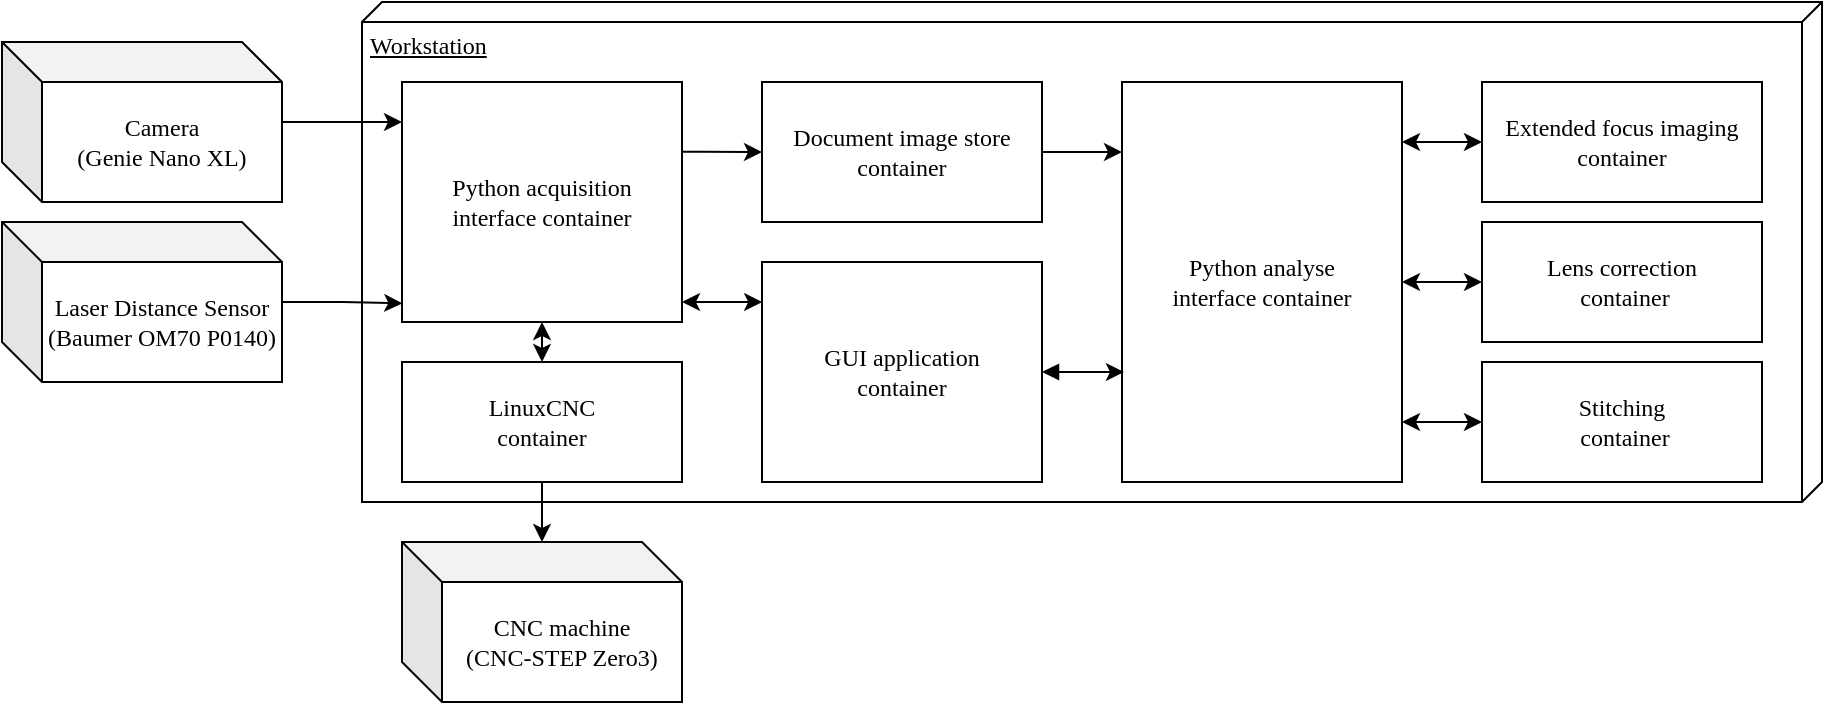 <mxfile version="24.7.16" pages="4">
  <diagram name="communication_diagram" id="5f0bae14-7c28-e335-631c-24af17079c00">
    <mxGraphModel dx="2609" dy="-8" grid="1" gridSize="10" guides="1" tooltips="1" connect="1" arrows="1" fold="1" page="1" pageScale="1" pageWidth="1100" pageHeight="850" background="none" math="0" shadow="0">
      <root>
        <mxCell id="0" />
        <mxCell id="1" parent="0" />
        <mxCell id="rSAjdblvPVD0aBylpk1Q-1" value="Workstation" style="verticalAlign=top;align=left;spacingTop=8;spacingLeft=2;spacingRight=12;shape=cube;size=10;direction=south;fontStyle=4;html=1;rounded=0;shadow=0;comic=0;labelBackgroundColor=none;strokeWidth=1;fontFamily=Verdana;fontSize=12" parent="1" vertex="1">
          <mxGeometry x="-890" y="880" width="730" height="250" as="geometry" />
        </mxCell>
        <mxCell id="PVEMOp4oXhmw6926ZOm0-3" value="CNC machine&lt;br&gt;(CNC-STEP Zero3)" style="shape=cube;whiteSpace=wrap;html=1;boundedLbl=1;backgroundOutline=1;darkOpacity=0.05;darkOpacity2=0.1;fontFamily=Verdana;" parent="1" vertex="1">
          <mxGeometry x="-870" y="1150" width="140" height="80" as="geometry" />
        </mxCell>
        <mxCell id="PVEMOp4oXhmw6926ZOm0-4" value="Camera&lt;br&gt;(Genie Nano XL)" style="shape=cube;whiteSpace=wrap;html=1;boundedLbl=1;backgroundOutline=1;darkOpacity=0.05;darkOpacity2=0.1;fontFamily=Verdana;" parent="1" vertex="1">
          <mxGeometry x="-1070" y="900" width="140" height="80" as="geometry" />
        </mxCell>
        <mxCell id="PVEMOp4oXhmw6926ZOm0-5" value="Laser&amp;nbsp;Distance Sensor&lt;br&gt;(Baumer OM70 P0140)" style="shape=cube;whiteSpace=wrap;html=1;boundedLbl=1;backgroundOutline=1;darkOpacity=0.05;darkOpacity2=0.1;fontFamily=Verdana;" parent="1" vertex="1">
          <mxGeometry x="-1070" y="990" width="140" height="80" as="geometry" />
        </mxCell>
        <mxCell id="PVEMOp4oXhmw6926ZOm0-6" value="Python acquisition&lt;br&gt;interface container" style="rounded=0;whiteSpace=wrap;html=1;fontFamily=Verdana;" parent="1" vertex="1">
          <mxGeometry x="-870" y="920" width="140" height="120" as="geometry" />
        </mxCell>
        <mxCell id="rSAjdblvPVD0aBylpk1Q-13" value="" style="edgeStyle=orthogonalEdgeStyle;rounded=0;orthogonalLoop=1;jettySize=auto;html=1;" parent="1" source="PVEMOp4oXhmw6926ZOm0-4" target="PVEMOp4oXhmw6926ZOm0-6" edge="1">
          <mxGeometry relative="1" as="geometry">
            <Array as="points">
              <mxPoint x="-880" y="940" />
              <mxPoint x="-880" y="940" />
            </Array>
          </mxGeometry>
        </mxCell>
        <mxCell id="rSAjdblvPVD0aBylpk1Q-22" style="edgeStyle=orthogonalEdgeStyle;rounded=0;orthogonalLoop=1;jettySize=auto;html=1;entryX=0.001;entryY=0.922;entryDx=0;entryDy=0;entryPerimeter=0;" parent="1" source="PVEMOp4oXhmw6926ZOm0-5" target="PVEMOp4oXhmw6926ZOm0-6" edge="1">
          <mxGeometry relative="1" as="geometry" />
        </mxCell>
        <mxCell id="PVEMOp4oXhmw6926ZOm0-12" value="&lt;span style=&quot;text-align: left;&quot;&gt;LinuxCNC&lt;/span&gt;&lt;br style=&quot;text-align: left;&quot;&gt;&lt;span style=&quot;text-align: left;&quot;&gt;container&lt;/span&gt;" style="rounded=0;whiteSpace=wrap;html=1;fontFamily=Verdana;" parent="1" vertex="1">
          <mxGeometry x="-870" y="1060" width="140" height="60" as="geometry" />
        </mxCell>
        <mxCell id="PVEMOp4oXhmw6926ZOm0-2" value="" style="edgeStyle=orthogonalEdgeStyle;rounded=0;orthogonalLoop=1;jettySize=auto;html=1;fontFamily=Verdana;" parent="1" source="PVEMOp4oXhmw6926ZOm0-12" target="PVEMOp4oXhmw6926ZOm0-3" edge="1">
          <mxGeometry relative="1" as="geometry" />
        </mxCell>
        <mxCell id="PVEMOp4oXhmw6926ZOm0-14" value="" style="endArrow=classic;startArrow=classic;html=1;rounded=0;exitX=0.5;exitY=1;exitDx=0;exitDy=0;entryX=0.5;entryY=0;entryDx=0;entryDy=0;fontFamily=Verdana;" parent="1" source="PVEMOp4oXhmw6926ZOm0-6" target="PVEMOp4oXhmw6926ZOm0-12" edge="1">
          <mxGeometry width="50" height="50" relative="1" as="geometry">
            <mxPoint x="-720" y="1010" as="sourcePoint" />
            <mxPoint x="-670" y="960" as="targetPoint" />
          </mxGeometry>
        </mxCell>
        <mxCell id="rSAjdblvPVD0aBylpk1Q-2" value="Python analyse&lt;br&gt;interface container" style="rounded=0;whiteSpace=wrap;html=1;fontFamily=Verdana;" parent="1" vertex="1">
          <mxGeometry x="-510" y="920" width="140" height="200" as="geometry" />
        </mxCell>
        <mxCell id="rSAjdblvPVD0aBylpk1Q-30" style="edgeStyle=orthogonalEdgeStyle;rounded=0;orthogonalLoop=1;jettySize=auto;html=1;entryX=0.007;entryY=0.725;entryDx=0;entryDy=0;entryPerimeter=0;startArrow=block;startFill=1;" parent="1" source="rSAjdblvPVD0aBylpk1Q-3" target="rSAjdblvPVD0aBylpk1Q-2" edge="1">
          <mxGeometry relative="1" as="geometry" />
        </mxCell>
        <mxCell id="rSAjdblvPVD0aBylpk1Q-3" value="GUI application &lt;br&gt;container" style="rounded=0;whiteSpace=wrap;html=1;fontFamily=Verdana;" parent="1" vertex="1">
          <mxGeometry x="-690" y="1010" width="140" height="110" as="geometry" />
        </mxCell>
        <mxCell id="rSAjdblvPVD0aBylpk1Q-28" style="edgeStyle=orthogonalEdgeStyle;rounded=0;orthogonalLoop=1;jettySize=auto;html=1;entryX=0;entryY=0.175;entryDx=0;entryDy=0;entryPerimeter=0;" parent="1" source="rSAjdblvPVD0aBylpk1Q-4" target="rSAjdblvPVD0aBylpk1Q-2" edge="1">
          <mxGeometry relative="1" as="geometry" />
        </mxCell>
        <mxCell id="rSAjdblvPVD0aBylpk1Q-4" value="Document image store&lt;br&gt;container" style="rounded=0;whiteSpace=wrap;html=1;fontFamily=Verdana;" parent="1" vertex="1">
          <mxGeometry x="-690" y="920" width="140" height="70" as="geometry" />
        </mxCell>
        <mxCell id="rSAjdblvPVD0aBylpk1Q-8" value="" style="endArrow=classic;startArrow=classic;html=1;rounded=0;fontFamily=Verdana;entryX=0.6;entryY=0.607;entryDx=0;entryDy=0;entryPerimeter=0;" parent="1" edge="1">
          <mxGeometry width="50" height="50" relative="1" as="geometry">
            <mxPoint x="-730" y="1029.98" as="sourcePoint" />
            <mxPoint x="-689.92" y="1030" as="targetPoint" />
            <Array as="points">
              <mxPoint x="-720" y="1029.98" />
            </Array>
          </mxGeometry>
        </mxCell>
        <mxCell id="rSAjdblvPVD0aBylpk1Q-23" value="" style="endArrow=classic;startArrow=none;html=1;rounded=0;fontFamily=Verdana;startFill=0;entryX=0;entryY=0.5;entryDx=0;entryDy=0;" parent="1" target="rSAjdblvPVD0aBylpk1Q-4" edge="1">
          <mxGeometry width="50" height="50" relative="1" as="geometry">
            <mxPoint x="-730" y="954.91" as="sourcePoint" />
            <mxPoint x="-710" y="954.91" as="targetPoint" />
            <Array as="points">
              <mxPoint x="-720" y="954.91" />
            </Array>
          </mxGeometry>
        </mxCell>
        <mxCell id="rSAjdblvPVD0aBylpk1Q-25" style="edgeStyle=orthogonalEdgeStyle;rounded=0;orthogonalLoop=1;jettySize=auto;html=1;exitX=0.5;exitY=1;exitDx=0;exitDy=0;" parent="1" source="rSAjdblvPVD0aBylpk1Q-4" target="rSAjdblvPVD0aBylpk1Q-4" edge="1">
          <mxGeometry relative="1" as="geometry" />
        </mxCell>
        <mxCell id="mggIa8XdFWRlUYRtmsSn-5" value="" style="edgeStyle=orthogonalEdgeStyle;rounded=0;orthogonalLoop=1;jettySize=auto;html=1;startArrow=classic;startFill=1;" parent="1" source="mggIa8XdFWRlUYRtmsSn-1" target="rSAjdblvPVD0aBylpk1Q-2" edge="1">
          <mxGeometry relative="1" as="geometry">
            <Array as="points">
              <mxPoint x="-360" y="950" />
              <mxPoint x="-360" y="950" />
            </Array>
          </mxGeometry>
        </mxCell>
        <mxCell id="mggIa8XdFWRlUYRtmsSn-1" value="Extended focus imaging container" style="rounded=0;whiteSpace=wrap;html=1;fontFamily=Verdana;" parent="1" vertex="1">
          <mxGeometry x="-330" y="920" width="140" height="60" as="geometry" />
        </mxCell>
        <mxCell id="mggIa8XdFWRlUYRtmsSn-6" value="" style="edgeStyle=orthogonalEdgeStyle;rounded=0;orthogonalLoop=1;jettySize=auto;html=1;startArrow=classic;startFill=1;" parent="1" source="mggIa8XdFWRlUYRtmsSn-2" target="rSAjdblvPVD0aBylpk1Q-2" edge="1">
          <mxGeometry relative="1" as="geometry" />
        </mxCell>
        <mxCell id="mggIa8XdFWRlUYRtmsSn-2" value="Lens correction&lt;br&gt;&amp;nbsp;container" style="rounded=0;whiteSpace=wrap;html=1;fontFamily=Verdana;" parent="1" vertex="1">
          <mxGeometry x="-330" y="990" width="140" height="60" as="geometry" />
        </mxCell>
        <mxCell id="mggIa8XdFWRlUYRtmsSn-7" value="" style="edgeStyle=orthogonalEdgeStyle;rounded=0;orthogonalLoop=1;jettySize=auto;html=1;startArrow=classic;startFill=1;" parent="1" source="mggIa8XdFWRlUYRtmsSn-3" target="rSAjdblvPVD0aBylpk1Q-2" edge="1">
          <mxGeometry relative="1" as="geometry">
            <Array as="points">
              <mxPoint x="-350" y="1090" />
              <mxPoint x="-350" y="1090" />
            </Array>
          </mxGeometry>
        </mxCell>
        <mxCell id="mggIa8XdFWRlUYRtmsSn-3" value="Stitching&lt;br&gt;&amp;nbsp;container" style="rounded=0;whiteSpace=wrap;html=1;fontFamily=Verdana;" parent="1" vertex="1">
          <mxGeometry x="-330" y="1060" width="140" height="60" as="geometry" />
        </mxCell>
      </root>
    </mxGraphModel>
  </diagram>
  <diagram id="BEZGNjlfxp1JtSakP6GB" name="sequence_diagram">
    <mxGraphModel dx="877" dy="718" grid="1" gridSize="10" guides="1" tooltips="1" connect="1" arrows="1" fold="1" page="1" pageScale="1" pageWidth="850" pageHeight="1100" math="0" shadow="0">
      <root>
        <mxCell id="0" />
        <mxCell id="1" parent="0" />
        <mxCell id="oWqqPNwiKqLBNibNqi0j-2" value="Workstation" style="verticalAlign=top;align=left;spacingTop=8;spacingLeft=2;spacingRight=12;shape=cube;size=0;direction=south;fontStyle=4;html=1;rounded=0;shadow=0;comic=0;labelBackgroundColor=none;strokeWidth=1;fontFamily=Verdana;fontSize=12" parent="1" vertex="1">
          <mxGeometry x="180" width="720" height="250" as="geometry" />
        </mxCell>
        <mxCell id="oWqqPNwiKqLBNibNqi0j-3" value="CNC machine" style="shape=cube;whiteSpace=wrap;html=1;boundedLbl=1;backgroundOutline=1;darkOpacity=0.05;darkOpacity2=0.1;fontFamily=Verdana;size=0;" parent="1" vertex="1">
          <mxGeometry x="200" y="270" width="140" height="80" as="geometry" />
        </mxCell>
        <mxCell id="oWqqPNwiKqLBNibNqi0j-4" value="Camera" style="shape=cube;whiteSpace=wrap;html=1;boundedLbl=1;backgroundOutline=1;darkOpacity=0.05;darkOpacity2=0.1;fontFamily=Verdana;size=0;" parent="1" vertex="1">
          <mxGeometry y="20" width="140" height="80" as="geometry" />
        </mxCell>
        <mxCell id="oWqqPNwiKqLBNibNqi0j-5" value="Laser&amp;nbsp;Distance Sensor" style="shape=cube;whiteSpace=wrap;html=1;boundedLbl=1;backgroundOutline=1;darkOpacity=0.05;darkOpacity2=0.1;fontFamily=Verdana;size=0;" parent="1" vertex="1">
          <mxGeometry y="110" width="140" height="80" as="geometry" />
        </mxCell>
        <mxCell id="oWqqPNwiKqLBNibNqi0j-6" value="Python acquisition&lt;br&gt;interface" style="rounded=0;whiteSpace=wrap;html=1;fontFamily=Verdana;" parent="1" vertex="1">
          <mxGeometry x="200" y="40" width="140" height="120" as="geometry" />
        </mxCell>
        <mxCell id="oWqqPNwiKqLBNibNqi0j-7" value="" style="edgeStyle=orthogonalEdgeStyle;rounded=0;orthogonalLoop=1;jettySize=auto;html=1;" parent="1" source="oWqqPNwiKqLBNibNqi0j-4" target="oWqqPNwiKqLBNibNqi0j-6" edge="1">
          <mxGeometry relative="1" as="geometry">
            <Array as="points">
              <mxPoint x="190" y="60" />
              <mxPoint x="190" y="60" />
            </Array>
          </mxGeometry>
        </mxCell>
        <mxCell id="oWqqPNwiKqLBNibNqi0j-8" style="edgeStyle=orthogonalEdgeStyle;rounded=0;orthogonalLoop=1;jettySize=auto;html=1;entryX=0.001;entryY=0.922;entryDx=0;entryDy=0;entryPerimeter=0;" parent="1" source="oWqqPNwiKqLBNibNqi0j-5" target="oWqqPNwiKqLBNibNqi0j-6" edge="1">
          <mxGeometry relative="1" as="geometry" />
        </mxCell>
        <mxCell id="oWqqPNwiKqLBNibNqi0j-9" value="&lt;span style=&quot;text-align: left;&quot;&gt;LinuxCNC&lt;/span&gt;" style="rounded=0;whiteSpace=wrap;html=1;fontFamily=Verdana;" parent="1" vertex="1">
          <mxGeometry x="200" y="180" width="140" height="60" as="geometry" />
        </mxCell>
        <mxCell id="oWqqPNwiKqLBNibNqi0j-10" value="" style="edgeStyle=orthogonalEdgeStyle;rounded=0;orthogonalLoop=1;jettySize=auto;html=1;fontFamily=Verdana;startArrow=none;startFill=0;" parent="1" source="oWqqPNwiKqLBNibNqi0j-9" target="oWqqPNwiKqLBNibNqi0j-3" edge="1">
          <mxGeometry relative="1" as="geometry" />
        </mxCell>
        <mxCell id="oWqqPNwiKqLBNibNqi0j-11" value="" style="endArrow=classic;startArrow=classic;html=1;rounded=0;exitX=0.5;exitY=1;exitDx=0;exitDy=0;entryX=0.5;entryY=0;entryDx=0;entryDy=0;fontFamily=Verdana;" parent="1" source="oWqqPNwiKqLBNibNqi0j-6" target="oWqqPNwiKqLBNibNqi0j-9" edge="1">
          <mxGeometry width="50" height="50" relative="1" as="geometry">
            <mxPoint x="350" y="130" as="sourcePoint" />
            <mxPoint x="400" y="80" as="targetPoint" />
          </mxGeometry>
        </mxCell>
        <mxCell id="oWqqPNwiKqLBNibNqi0j-12" value="Python analyse&lt;br&gt;interface" style="rounded=0;whiteSpace=wrap;html=1;fontFamily=Verdana;" parent="1" vertex="1">
          <mxGeometry x="560" y="40" width="140" height="200" as="geometry" />
        </mxCell>
        <mxCell id="oWqqPNwiKqLBNibNqi0j-13" style="edgeStyle=orthogonalEdgeStyle;rounded=0;orthogonalLoop=1;jettySize=auto;html=1;entryX=0.007;entryY=0.725;entryDx=0;entryDy=0;entryPerimeter=0;startArrow=block;startFill=1;" parent="1" source="oWqqPNwiKqLBNibNqi0j-14" target="oWqqPNwiKqLBNibNqi0j-12" edge="1">
          <mxGeometry relative="1" as="geometry" />
        </mxCell>
        <mxCell id="oWqqPNwiKqLBNibNqi0j-14" value="GUI application" style="rounded=0;whiteSpace=wrap;html=1;fontFamily=Verdana;" parent="1" vertex="1">
          <mxGeometry x="380" y="130" width="140" height="110" as="geometry" />
        </mxCell>
        <mxCell id="oWqqPNwiKqLBNibNqi0j-16" style="edgeStyle=orthogonalEdgeStyle;rounded=0;orthogonalLoop=1;jettySize=auto;html=1;entryX=0;entryY=0.175;entryDx=0;entryDy=0;entryPerimeter=0;" parent="1" source="oWqqPNwiKqLBNibNqi0j-18" target="oWqqPNwiKqLBNibNqi0j-12" edge="1">
          <mxGeometry relative="1" as="geometry" />
        </mxCell>
        <mxCell id="oWqqPNwiKqLBNibNqi0j-18" value="Document image store" style="rounded=0;whiteSpace=wrap;html=1;fontFamily=Verdana;" parent="1" vertex="1">
          <mxGeometry x="380" y="40" width="140" height="70" as="geometry" />
        </mxCell>
        <mxCell id="oWqqPNwiKqLBNibNqi0j-19" value="" style="endArrow=classic;startArrow=classic;html=1;rounded=0;fontFamily=Verdana;entryX=0.6;entryY=0.607;entryDx=0;entryDy=0;entryPerimeter=0;" parent="1" edge="1">
          <mxGeometry width="50" height="50" relative="1" as="geometry">
            <mxPoint x="340" y="149.98" as="sourcePoint" />
            <mxPoint x="380.08" y="150" as="targetPoint" />
            <Array as="points">
              <mxPoint x="350" y="149.98" />
            </Array>
          </mxGeometry>
        </mxCell>
        <mxCell id="oWqqPNwiKqLBNibNqi0j-20" value="" style="endArrow=classic;startArrow=none;html=1;rounded=0;fontFamily=Verdana;startFill=0;entryX=0;entryY=0.5;entryDx=0;entryDy=0;" parent="1" target="oWqqPNwiKqLBNibNqi0j-18" edge="1">
          <mxGeometry width="50" height="50" relative="1" as="geometry">
            <mxPoint x="340" y="74.91" as="sourcePoint" />
            <mxPoint x="360" y="74.91" as="targetPoint" />
            <Array as="points">
              <mxPoint x="350" y="74.91" />
            </Array>
          </mxGeometry>
        </mxCell>
        <mxCell id="oWqqPNwiKqLBNibNqi0j-21" style="edgeStyle=orthogonalEdgeStyle;rounded=0;orthogonalLoop=1;jettySize=auto;html=1;exitX=0.5;exitY=1;exitDx=0;exitDy=0;" parent="1" source="oWqqPNwiKqLBNibNqi0j-18" target="oWqqPNwiKqLBNibNqi0j-18" edge="1">
          <mxGeometry relative="1" as="geometry" />
        </mxCell>
        <mxCell id="oWqqPNwiKqLBNibNqi0j-22" value="1" style="ellipse;whiteSpace=wrap;html=1;aspect=fixed;" parent="1" vertex="1">
          <mxGeometry x="160" y="40" width="15" height="15" as="geometry" />
        </mxCell>
        <mxCell id="oWqqPNwiKqLBNibNqi0j-23" value="2" style="ellipse;whiteSpace=wrap;html=1;aspect=fixed;" parent="1" vertex="1">
          <mxGeometry x="160" y="130" width="15" height="15" as="geometry" />
        </mxCell>
        <mxCell id="oWqqPNwiKqLBNibNqi0j-24" value="3" style="ellipse;whiteSpace=wrap;html=1;aspect=fixed;" parent="1" vertex="1">
          <mxGeometry x="248" y="252" width="15" height="15" as="geometry" />
        </mxCell>
        <mxCell id="oWqqPNwiKqLBNibNqi0j-25" value="4" style="ellipse;whiteSpace=wrap;html=1;aspect=fixed;" parent="1" vertex="1">
          <mxGeometry x="246" y="163" width="15" height="15" as="geometry" />
        </mxCell>
        <mxCell id="oWqqPNwiKqLBNibNqi0j-26" value="5" style="ellipse;whiteSpace=wrap;html=1;aspect=fixed;" parent="1" vertex="1">
          <mxGeometry x="350" y="55" width="15" height="15" as="geometry" />
        </mxCell>
        <mxCell id="oWqqPNwiKqLBNibNqi0j-27" value="6" style="ellipse;whiteSpace=wrap;html=1;aspect=fixed;" parent="1" vertex="1">
          <mxGeometry x="530" y="55" width="15" height="15" as="geometry" />
        </mxCell>
        <mxCell id="oWqqPNwiKqLBNibNqi0j-28" value="7" style="ellipse;whiteSpace=wrap;html=1;aspect=fixed;" parent="1" vertex="1">
          <mxGeometry x="352" y="130" width="15" height="15" as="geometry" />
        </mxCell>
        <mxCell id="oWqqPNwiKqLBNibNqi0j-29" value="11" style="ellipse;whiteSpace=wrap;html=1;aspect=fixed;" parent="1" vertex="1">
          <mxGeometry x="533" y="165" width="15" height="15" as="geometry" />
        </mxCell>
        <mxCell id="2D_WiFN8igxIwc92FVDn-1" value="" style="edgeStyle=orthogonalEdgeStyle;rounded=0;orthogonalLoop=1;jettySize=auto;html=1;startArrow=classic;startFill=1;" parent="1" source="2D_WiFN8igxIwc92FVDn-2" edge="1">
          <mxGeometry relative="1" as="geometry">
            <Array as="points">
              <mxPoint x="710" y="70" />
              <mxPoint x="710" y="70" />
            </Array>
            <mxPoint x="700" y="70" as="targetPoint" />
          </mxGeometry>
        </mxCell>
        <mxCell id="2D_WiFN8igxIwc92FVDn-2" value="Extended focus imaging" style="rounded=0;whiteSpace=wrap;html=1;fontFamily=Verdana;" parent="1" vertex="1">
          <mxGeometry x="740" y="40" width="140" height="60" as="geometry" />
        </mxCell>
        <mxCell id="2D_WiFN8igxIwc92FVDn-3" value="" style="edgeStyle=orthogonalEdgeStyle;rounded=0;orthogonalLoop=1;jettySize=auto;html=1;startArrow=classic;startFill=1;" parent="1" source="2D_WiFN8igxIwc92FVDn-4" edge="1">
          <mxGeometry relative="1" as="geometry">
            <mxPoint x="700" y="140" as="targetPoint" />
          </mxGeometry>
        </mxCell>
        <mxCell id="2D_WiFN8igxIwc92FVDn-4" value="Lens correction" style="rounded=0;whiteSpace=wrap;html=1;fontFamily=Verdana;" parent="1" vertex="1">
          <mxGeometry x="740" y="110" width="140" height="60" as="geometry" />
        </mxCell>
        <mxCell id="2D_WiFN8igxIwc92FVDn-5" value="" style="edgeStyle=orthogonalEdgeStyle;rounded=0;orthogonalLoop=1;jettySize=auto;html=1;startArrow=classic;startFill=1;" parent="1" source="2D_WiFN8igxIwc92FVDn-6" edge="1">
          <mxGeometry relative="1" as="geometry">
            <Array as="points">
              <mxPoint x="720" y="210" />
              <mxPoint x="720" y="210" />
            </Array>
            <mxPoint x="700" y="210" as="targetPoint" />
          </mxGeometry>
        </mxCell>
        <mxCell id="2D_WiFN8igxIwc92FVDn-6" value="Stitching" style="rounded=0;whiteSpace=wrap;html=1;fontFamily=Verdana;" parent="1" vertex="1">
          <mxGeometry x="740" y="180" width="140" height="60" as="geometry" />
        </mxCell>
        <mxCell id="2D_WiFN8igxIwc92FVDn-13" value="8" style="ellipse;whiteSpace=wrap;html=1;aspect=fixed;" parent="1" vertex="1">
          <mxGeometry x="713" y="51.5" width="15" height="15" as="geometry" />
        </mxCell>
        <mxCell id="2D_WiFN8igxIwc92FVDn-14" value="9" style="ellipse;whiteSpace=wrap;html=1;aspect=fixed;" parent="1" vertex="1">
          <mxGeometry x="713" y="119" width="15" height="15" as="geometry" />
        </mxCell>
        <mxCell id="2D_WiFN8igxIwc92FVDn-15" value="10" style="ellipse;whiteSpace=wrap;html=1;aspect=fixed;" parent="1" vertex="1">
          <mxGeometry x="713" y="191.5" width="15" height="15" as="geometry" />
        </mxCell>
      </root>
    </mxGraphModel>
  </diagram>
  <diagram id="n6LGWiAzva2NOAOwtQ59" name="Page-3">
    <mxGraphModel dx="1434" dy="768" grid="1" gridSize="10" guides="1" tooltips="1" connect="1" arrows="1" fold="1" page="1" pageScale="1" pageWidth="850" pageHeight="1100" math="0" shadow="0">
      <root>
        <mxCell id="0" />
        <mxCell id="1" parent="0" />
        <mxCell id="3wzDoPt-7jMeq3vLwMXe-1" value="" style="edgeStyle=none;orthogonalLoop=1;jettySize=auto;html=1;rounded=0;movable=0;resizable=0;rotatable=0;deletable=0;editable=0;connectable=0;" edge="1" parent="1">
          <mxGeometry width="80" relative="1" as="geometry">
            <mxPoint x="420" y="400" as="sourcePoint" />
            <mxPoint x="500" y="400" as="targetPoint" />
            <Array as="points" />
          </mxGeometry>
        </mxCell>
      </root>
    </mxGraphModel>
  </diagram>
  <diagram id="2qXDzXVUX-PeFNNeKrCK" name="Page-4">
    <mxGraphModel dx="794" dy="1121" grid="1" gridSize="10" guides="1" tooltips="1" connect="1" arrows="1" fold="1" page="1" pageScale="1" pageWidth="850" pageHeight="1100" math="0" shadow="0">
      <root>
        <mxCell id="0" />
        <mxCell id="1" parent="0" />
      </root>
    </mxGraphModel>
  </diagram>
</mxfile>
